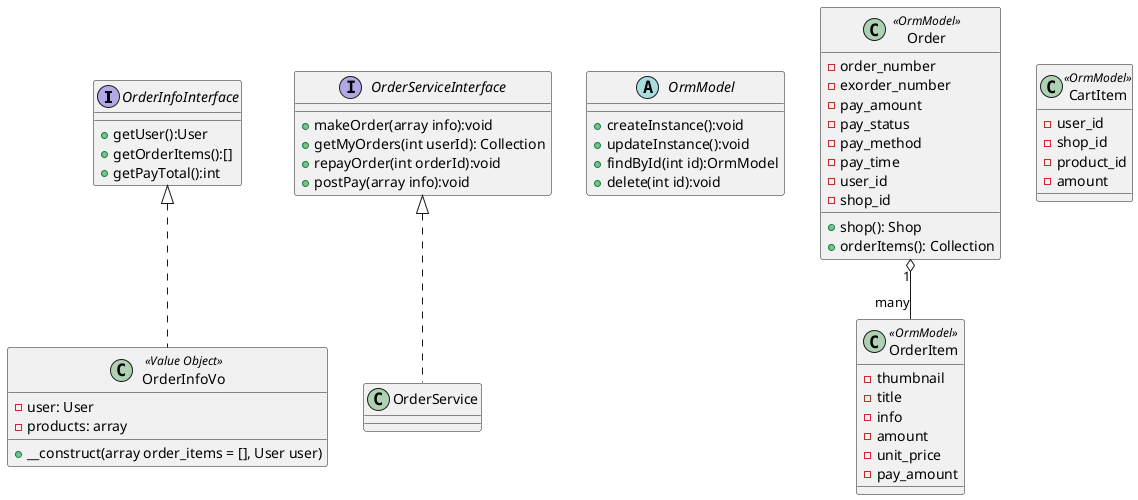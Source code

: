 @startuml Order-class
Interface OrderInfoInterface {
    +getUser():User
    +getOrderItems():[]
    +getPayTotal():int
}

Class OrderInfoVo <<Value Object>> {
    -user: User
    -products: array
    +__construct(array order_items = [], User user)
}

Interface OrderServiceInterface {
    +makeOrder(array info):void
    +getMyOrders(int userId): Collection
    +repayOrder(int orderId):void
    +postPay(array info):void
}


abstract OrmModel {
    +createInstance():void
    +updateInstance():void
    +findById(int id):OrmModel
    +delete(int id):void
}
class Order <<OrmModel>> {
    -order_number
    -exorder_number
    -pay_amount
    -pay_status
    -pay_method
    -pay_time
    -user_id
    -shop_id
    +shop(): Shop
    +orderItems(): Collection
}
class OrderItem <<OrmModel>> {
    -thumbnail
    -title
    -info
    -amount
    -unit_price
    -pay_amount
}
class CartItem <<OrmModel>> {
    -user_id
    -shop_id
    -product_id
    -amount
}

OrderServiceInterface <|.. OrderService
Order "1" o-- "many" OrderItem
OrderInfoInterface <|.. OrderInfoVo
@enduml

@startuml Order-sequence
actor User
boundary OrderService

group make order
    User -> OrderService: makeOrder(array  info)
    note right : ['ship_address' => array | int, 'items' => array, 'shop_id' => int, 'user_id' => int]
    group campaign checks qualification and calculate price
        OrderService -> Campaign: isQualified(array info)
        Campaign --> OrderService: True | False
        OrderService -> Campaign: calculatePrice(array info)
        Campaign --> OrderService: price: int
    end
    group order transaction
        OrderService -> ProductService: deductInventory(array products)
        OrderService -> Order: makeOrder(array  info)
        note over Order : throws IllegalArtument Exception upon failure
        OrderService -> PayService: makePayment(array payData)
    end
    OrderService -> PayService: Pay(Order order)
end

group get my orders
    User -> OrderService: getMyOrders(array data)
    OrderService --> User: Array orders
end

group repay order
    User -> PayService: repay(int orderId)
    PayService --> User: Array payload
end
@enduml
